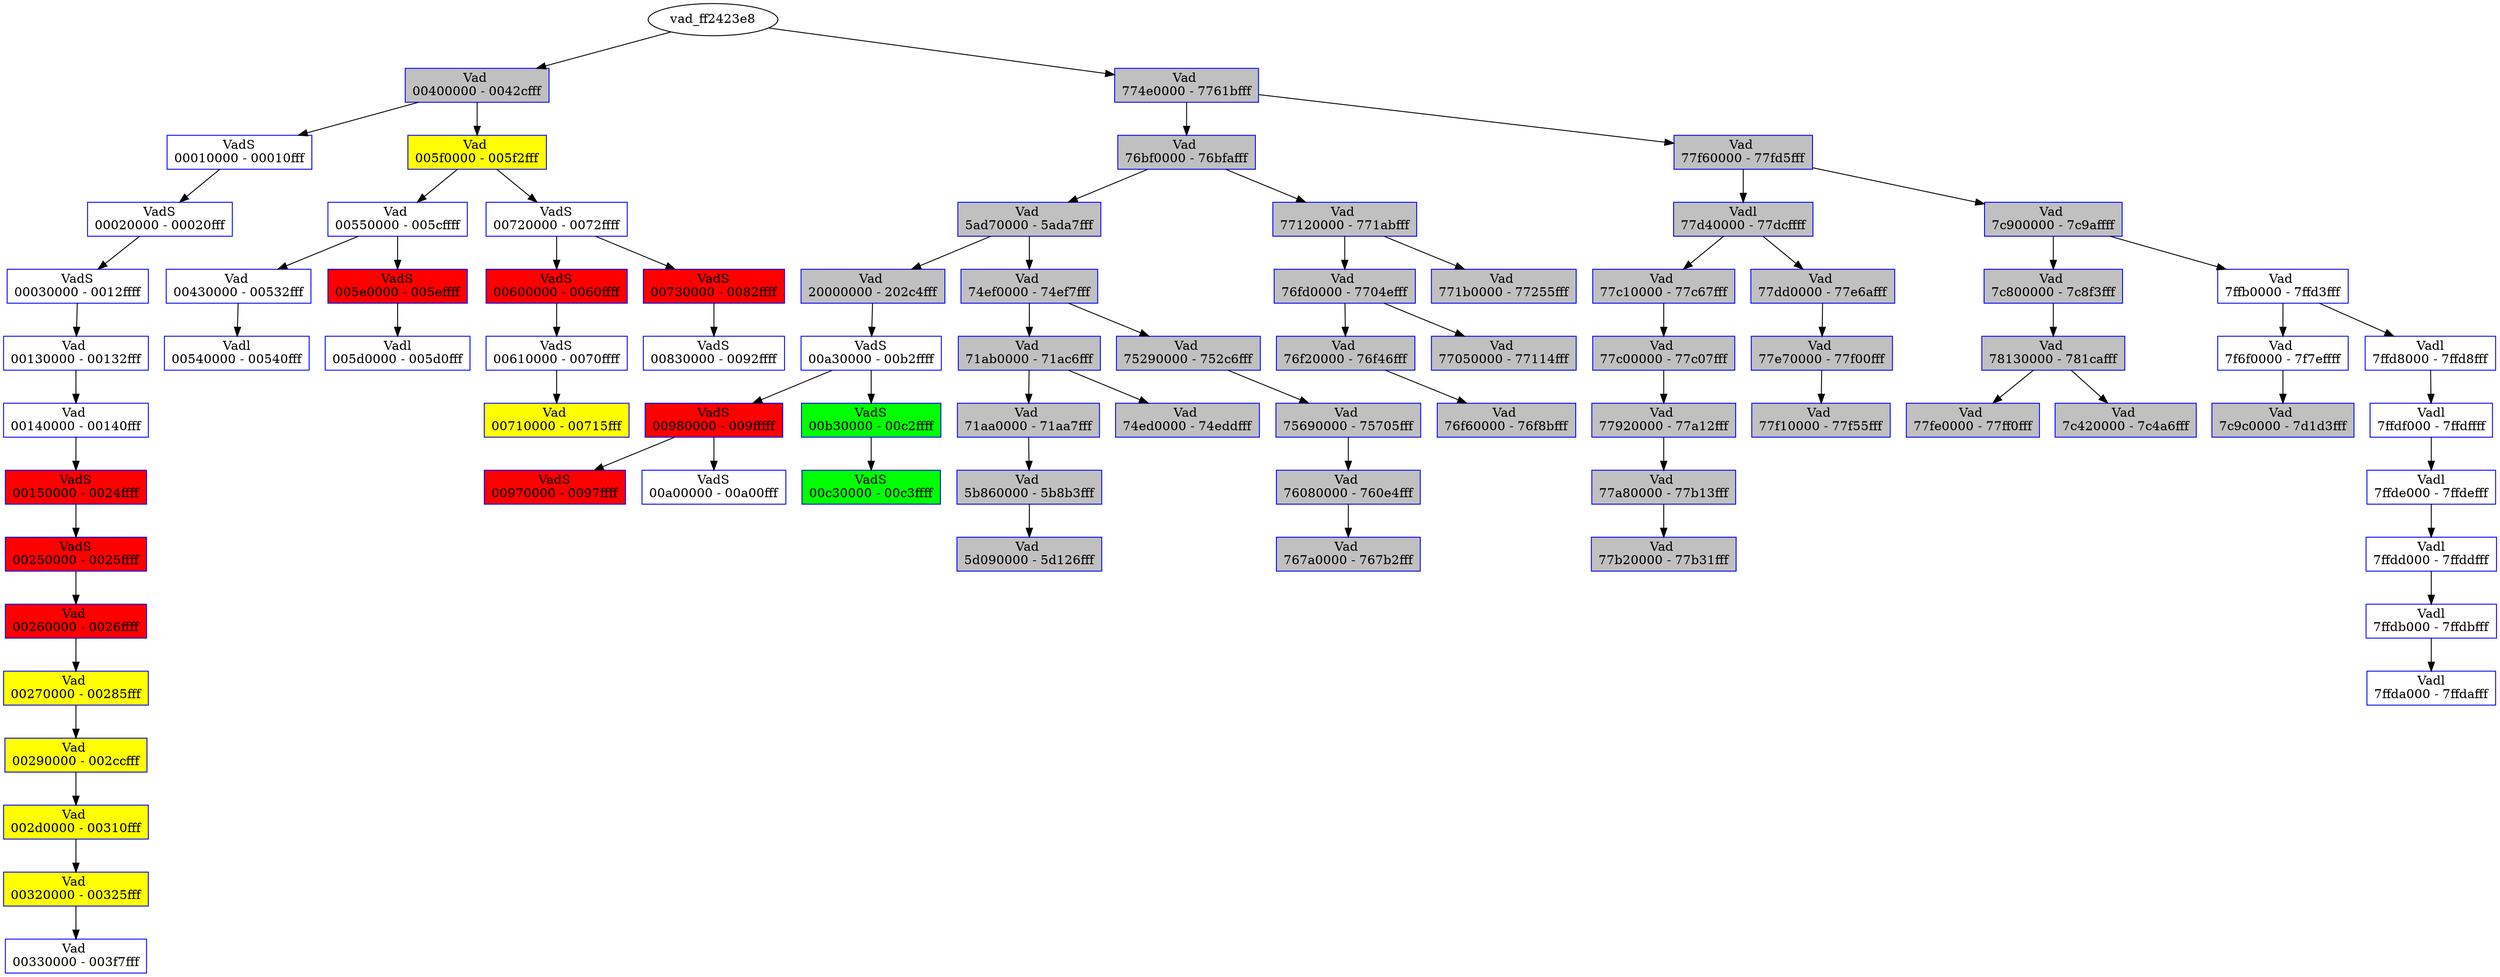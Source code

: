 /* Pid:   1788 */
digraph processtree {
graph [rankdir = "TB"];
vad_ff2423e8 -> vad_ff207640
vad_ff207640 [label = "{ Vad \n00400000 - 0042cfff }"shape = "record" color = "blue" style = "filled" fillcolor = "gray"];
vad_ff207640 -> vad_ff2788b8
vad_ff2788b8 [label = "{ VadS\n00010000 - 00010fff }"shape = "record" color = "blue" style = "filled" fillcolor = "white"];
vad_ff2788b8 -> vad_ff278568
vad_ff278568 [label = "{ VadS\n00020000 - 00020fff }"shape = "record" color = "blue" style = "filled" fillcolor = "white"];
vad_ff278568 -> vad_ff279628
vad_ff279628 [label = "{ VadS\n00030000 - 0012ffff }"shape = "record" color = "blue" style = "filled" fillcolor = "white"];
vad_ff279628 -> vad_ff1fd1a8
vad_ff1fd1a8 [label = "{ Vad \n00130000 - 00132fff }"shape = "record" color = "blue" style = "filled" fillcolor = "white"];
vad_ff1fd1a8 -> vad_ff20f2c0
vad_ff20f2c0 [label = "{ Vad \n00140000 - 00140fff }"shape = "record" color = "blue" style = "filled" fillcolor = "white"];
vad_ff20f2c0 -> vad_ff3606f8
vad_ff3606f8 [label = "{ VadS\n00150000 - 0024ffff }"shape = "record" color = "blue" style = "filled" fillcolor = "red"];
vad_ff3606f8 -> vad_80ef8c90
vad_80ef8c90 [label = "{ VadS\n00250000 - 0025ffff }"shape = "record" color = "blue" style = "filled" fillcolor = "red"];
vad_80ef8c90 -> vad_ff15a550
vad_ff15a550 [label = "{ Vad \n00260000 - 0026ffff }"shape = "record" color = "blue" style = "filled" fillcolor = "red"];
vad_ff15a550 -> vad_ff2a02e0
vad_ff2a02e0 [label = "{ Vad \n00270000 - 00285fff }"shape = "record" color = "blue" style = "filled" fillcolor = "yellow"];
vad_ff2a02e0 -> vad_ff2a02b0
vad_ff2a02b0 [label = "{ Vad \n00290000 - 002ccfff }"shape = "record" color = "blue" style = "filled" fillcolor = "yellow"];
vad_ff2a02b0 -> vad_ff2a01d0
vad_ff2a01d0 [label = "{ Vad \n002d0000 - 00310fff }"shape = "record" color = "blue" style = "filled" fillcolor = "yellow"];
vad_ff2a01d0 -> vad_ff2a01a0
vad_ff2a01a0 [label = "{ Vad \n00320000 - 00325fff }"shape = "record" color = "blue" style = "filled" fillcolor = "yellow"];
vad_ff2a01a0 -> vad_ff22d3b0
vad_ff22d3b0 [label = "{ Vad \n00330000 - 003f7fff }"shape = "record" color = "blue" style = "filled" fillcolor = "white"];
vad_ff207640 -> vad_ff3b9c18
vad_ff3b9c18 [label = "{ Vad \n005f0000 - 005f2fff }"shape = "record" color = "blue" style = "filled" fillcolor = "yellow"];
vad_ff3b9c18 -> vad_ff3beb60
vad_ff3beb60 [label = "{ Vad \n00550000 - 005cffff }"shape = "record" color = "blue" style = "filled" fillcolor = "white"];
vad_ff3beb60 -> vad_ff3b9b40
vad_ff3b9b40 [label = "{ Vad \n00430000 - 00532fff }"shape = "record" color = "blue" style = "filled" fillcolor = "white"];
vad_ff3b9b40 -> vad_81002638
vad_81002638 [label = "{ Vadl\n00540000 - 00540fff }"shape = "record" color = "blue" style = "filled" fillcolor = "white"];
vad_ff3beb60 -> vad_80f53a80
vad_80f53a80 [label = "{ VadS\n005e0000 - 005effff }"shape = "record" color = "blue" style = "filled" fillcolor = "red"];
vad_80f53a80 -> vad_ff3c7670
vad_ff3c7670 [label = "{ Vadl\n005d0000 - 005d0fff }"shape = "record" color = "blue" style = "filled" fillcolor = "white"];
vad_ff3b9c18 -> vad_ff21aad0
vad_ff21aad0 [label = "{ VadS\n00720000 - 0072ffff }"shape = "record" color = "blue" style = "filled" fillcolor = "white"];
vad_ff21aad0 -> vad_80fadde0
vad_80fadde0 [label = "{ VadS\n00600000 - 0060ffff }"shape = "record" color = "blue" style = "filled" fillcolor = "red"];
vad_80fadde0 -> vad_ff21f1a8
vad_ff21f1a8 [label = "{ VadS\n00610000 - 0070ffff }"shape = "record" color = "blue" style = "filled" fillcolor = "white"];
vad_ff21f1a8 -> vad_ff149f70
vad_ff149f70 [label = "{ Vad \n00710000 - 00715fff }"shape = "record" color = "blue" style = "filled" fillcolor = "yellow"];
vad_ff21aad0 -> vad_ff2107b0
vad_ff2107b0 [label = "{ VadS\n00730000 - 0082ffff }"shape = "record" color = "blue" style = "filled" fillcolor = "red"];
vad_ff2107b0 -> vad_ff1e1438
vad_ff1e1438 [label = "{ VadS\n00830000 - 0092ffff }"shape = "record" color = "blue" style = "filled" fillcolor = "white"];
vad_ff2423e8 -> vad_ff3b71c8
vad_ff3b71c8 [label = "{ Vad \n774e0000 - 7761bfff }"shape = "record" color = "blue" style = "filled" fillcolor = "gray"];
vad_ff3b71c8 -> vad_ff3c0750
vad_ff3c0750 [label = "{ Vad \n76bf0000 - 76bfafff }"shape = "record" color = "blue" style = "filled" fillcolor = "gray"];
vad_ff3c0750 -> vad_ff3b0c10
vad_ff3b0c10 [label = "{ Vad \n5ad70000 - 5ada7fff }"shape = "record" color = "blue" style = "filled" fillcolor = "gray"];
vad_ff3b0c10 -> vad_ff252af0
vad_ff252af0 [label = "{ Vad \n20000000 - 202c4fff }"shape = "record" color = "blue" style = "filled" fillcolor = "gray"];
vad_ff252af0 -> vad_ff20d420
vad_ff20d420 [label = "{ VadS\n00a30000 - 00b2ffff }"shape = "record" color = "blue" style = "filled" fillcolor = "white"];
vad_ff20d420 -> vad_ff2295a8
vad_ff2295a8 [label = "{ VadS\n00980000 - 009fffff }"shape = "record" color = "blue" style = "filled" fillcolor = "red"];
vad_ff2295a8 -> vad_ff144d98
vad_ff144d98 [label = "{ VadS\n00970000 - 0097ffff }"shape = "record" color = "blue" style = "filled" fillcolor = "red"];
vad_ff2295a8 -> vad_ff39d328
vad_ff39d328 [label = "{ VadS\n00a00000 - 00a00fff }"shape = "record" color = "blue" style = "filled" fillcolor = "white"];
vad_ff20d420 -> vad_ff1344c0
vad_ff1344c0 [label = "{ VadS\n00b30000 - 00c2ffff }"shape = "record" color = "blue" style = "filled" fillcolor = "green"];
vad_ff1344c0 -> vad_80fce288
vad_80fce288 [label = "{ VadS\n00c30000 - 00c3ffff }"shape = "record" color = "blue" style = "filled" fillcolor = "green"];
vad_ff3b0c10 -> vad_ff149f40
vad_ff149f40 [label = "{ Vad \n74ef0000 - 74ef7fff }"shape = "record" color = "blue" style = "filled" fillcolor = "gray"];
vad_ff149f40 -> vad_ff149ee0
vad_ff149ee0 [label = "{ Vad \n71ab0000 - 71ac6fff }"shape = "record" color = "blue" style = "filled" fillcolor = "gray"];
vad_ff149ee0 -> vad_ff149eb0
vad_ff149eb0 [label = "{ Vad \n71aa0000 - 71aa7fff }"shape = "record" color = "blue" style = "filled" fillcolor = "gray"];
vad_ff149eb0 -> vad_ff142fd8
vad_ff142fd8 [label = "{ Vad \n5b860000 - 5b8b3fff }"shape = "record" color = "blue" style = "filled" fillcolor = "gray"];
vad_ff142fd8 -> vad_80ff35c0
vad_80ff35c0 [label = "{ Vad \n5d090000 - 5d126fff }"shape = "record" color = "blue" style = "filled" fillcolor = "gray"];
vad_ff149ee0 -> vad_ff2292f0
vad_ff2292f0 [label = "{ Vad \n74ed0000 - 74eddfff }"shape = "record" color = "blue" style = "filled" fillcolor = "gray"];
vad_ff149f40 -> vad_ff149f10
vad_ff149f10 [label = "{ Vad \n75290000 - 752c6fff }"shape = "record" color = "blue" style = "filled" fillcolor = "gray"];
vad_ff149f10 -> vad_ff23dd18
vad_ff23dd18 [label = "{ Vad \n75690000 - 75705fff }"shape = "record" color = "blue" style = "filled" fillcolor = "gray"];
vad_ff23dd18 -> vad_ff23dce8
vad_ff23dce8 [label = "{ Vad \n76080000 - 760e4fff }"shape = "record" color = "blue" style = "filled" fillcolor = "gray"];
vad_ff23dce8 -> vad_ff23dcb8
vad_ff23dcb8 [label = "{ Vad \n767a0000 - 767b2fff }"shape = "record" color = "blue" style = "filled" fillcolor = "gray"];
vad_ff3c0750 -> vad_ff3a2cf8
vad_ff3a2cf8 [label = "{ Vad \n77120000 - 771abfff }"shape = "record" color = "blue" style = "filled" fillcolor = "gray"];
vad_ff3a2cf8 -> vad_ff157658
vad_ff157658 [label = "{ Vad \n76fd0000 - 7704efff }"shape = "record" color = "blue" style = "filled" fillcolor = "gray"];
vad_ff157658 -> vad_ff23dc88
vad_ff23dc88 [label = "{ Vad \n76f20000 - 76f46fff }"shape = "record" color = "blue" style = "filled" fillcolor = "gray"];
vad_ff23dc88 -> vad_ff142008
vad_ff142008 [label = "{ Vad \n76f60000 - 76f8bfff }"shape = "record" color = "blue" style = "filled" fillcolor = "gray"];
vad_ff157658 -> vad_80fd0e30
vad_80fd0e30 [label = "{ Vad \n77050000 - 77114fff }"shape = "record" color = "blue" style = "filled" fillcolor = "gray"];
vad_ff3a2cf8 -> vad_ff375ca0
vad_ff375ca0 [label = "{ Vad \n771b0000 - 77255fff }"shape = "record" color = "blue" style = "filled" fillcolor = "gray"];
vad_ff3b71c8 -> vad_ff2a0138
vad_ff2a0138 [label = "{ Vad \n77f60000 - 77fd5fff }"shape = "record" color = "blue" style = "filled" fillcolor = "gray"];
vad_ff2a0138 -> vad_80f30280
vad_80f30280 [label = "{ Vadl\n77d40000 - 77dcffff }"shape = "record" color = "blue" style = "filled" fillcolor = "gray"];
vad_80f30280 -> vad_ff1545f0
vad_ff1545f0 [label = "{ Vad \n77c10000 - 77c67fff }"shape = "record" color = "blue" style = "filled" fillcolor = "gray"];
vad_ff1545f0 -> vad_80faa268
vad_80faa268 [label = "{ Vad \n77c00000 - 77c07fff }"shape = "record" color = "blue" style = "filled" fillcolor = "gray"];
vad_80faa268 -> vad_ff3bf508
vad_ff3bf508 [label = "{ Vad \n77920000 - 77a12fff }"shape = "record" color = "blue" style = "filled" fillcolor = "gray"];
vad_ff3bf508 -> vad_ff20c6e8
vad_ff20c6e8 [label = "{ Vad \n77a80000 - 77b13fff }"shape = "record" color = "blue" style = "filled" fillcolor = "gray"];
vad_ff20c6e8 -> vad_ff386ba8
vad_ff386ba8 [label = "{ Vad \n77b20000 - 77b31fff }"shape = "record" color = "blue" style = "filled" fillcolor = "gray"];
vad_80f30280 -> vad_ff2a0108
vad_ff2a0108 [label = "{ Vad \n77dd0000 - 77e6afff }"shape = "record" color = "blue" style = "filled" fillcolor = "gray"];
vad_ff2a0108 -> vad_ff154680
vad_ff154680 [label = "{ Vad \n77e70000 - 77f00fff }"shape = "record" color = "blue" style = "filled" fillcolor = "gray"];
vad_ff154680 -> vad_ff154650
vad_ff154650 [label = "{ Vad \n77f10000 - 77f55fff }"shape = "record" color = "blue" style = "filled" fillcolor = "gray"];
vad_ff2a0138 -> vad_ff1fd208
vad_ff1fd208 [label = "{ Vad \n7c900000 - 7c9affff }"shape = "record" color = "blue" style = "filled" fillcolor = "gray"];
vad_ff1fd208 -> vad_ff1fd9c8
vad_ff1fd9c8 [label = "{ Vad \n7c800000 - 7c8f3fff }"shape = "record" color = "blue" style = "filled" fillcolor = "gray"];
vad_ff1fd9c8 -> vad_ff3c0ca8
vad_ff3c0ca8 [label = "{ Vad \n78130000 - 781cafff }"shape = "record" color = "blue" style = "filled" fillcolor = "gray"];
vad_ff3c0ca8 -> vad_ff142fa8
vad_ff142fa8 [label = "{ Vad \n77fe0000 - 77ff0fff }"shape = "record" color = "blue" style = "filled" fillcolor = "gray"];
vad_ff3c0ca8 -> vad_ff3c0f40
vad_ff3c0f40 [label = "{ Vad \n7c420000 - 7c4a6fff }"shape = "record" color = "blue" style = "filled" fillcolor = "gray"];
vad_ff1fd208 -> vad_ff1fd1d8
vad_ff1fd1d8 [label = "{ Vad \n7ffb0000 - 7ffd3fff }"shape = "record" color = "blue" style = "filled" fillcolor = "white"];
vad_ff1fd1d8 -> vad_ff2a0340
vad_ff2a0340 [label = "{ Vad \n7f6f0000 - 7f7effff }"shape = "record" color = "blue" style = "filled" fillcolor = "white"];
vad_ff2a0340 -> vad_ff3b6ab0
vad_ff3b6ab0 [label = "{ Vad \n7c9c0000 - 7d1d3fff }"shape = "record" color = "blue" style = "filled" fillcolor = "gray"];
vad_ff1fd1d8 -> vad_ff203240
vad_ff203240 [label = "{ Vadl\n7ffd8000 - 7ffd8fff }"shape = "record" color = "blue" style = "filled" fillcolor = "white"];
vad_ff203240 -> vad_ff203200
vad_ff203200 [label = "{ Vadl\n7ffdf000 - 7ffdffff }"shape = "record" color = "blue" style = "filled" fillcolor = "white"];
vad_ff203200 -> vad_ff24fad0
vad_ff24fad0 [label = "{ Vadl\n7ffde000 - 7ffdefff }"shape = "record" color = "blue" style = "filled" fillcolor = "white"];
vad_ff24fad0 -> vad_ff149b88
vad_ff149b88 [label = "{ Vadl\n7ffdd000 - 7ffddfff }"shape = "record" color = "blue" style = "filled" fillcolor = "white"];
vad_ff149b88 -> vad_ff229320
vad_ff229320 [label = "{ Vadl\n7ffdb000 - 7ffdbfff }"shape = "record" color = "blue" style = "filled" fillcolor = "white"];
vad_ff229320 -> vad_ff1435f8
vad_ff1435f8 [label = "{ Vadl\n7ffda000 - 7ffdafff }"shape = "record" color = "blue" style = "filled" fillcolor = "white"];
}
